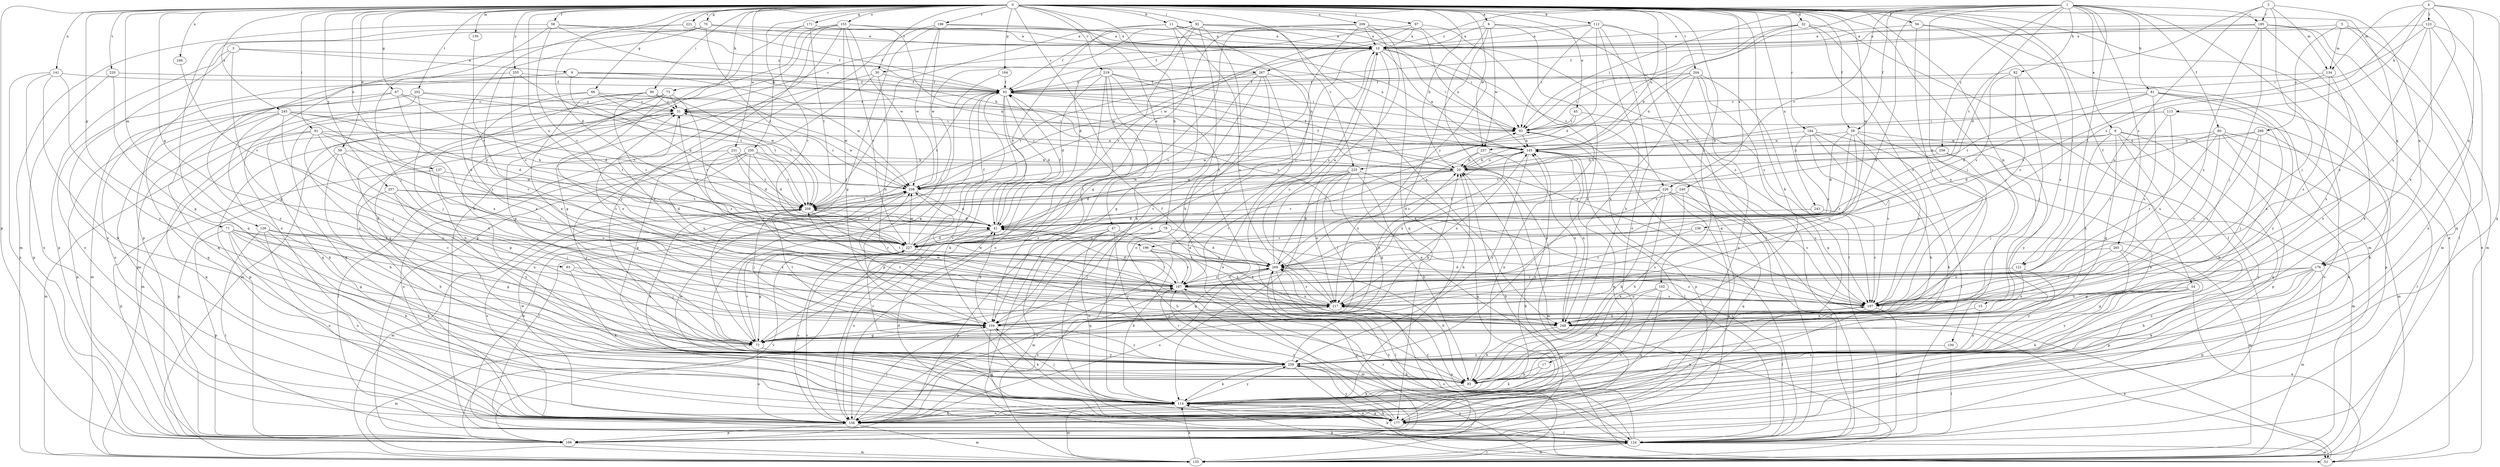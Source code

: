 strict digraph  {
0;
1;
2;
3;
4;
5;
6;
8;
9;
10;
11;
15;
17;
20;
30;
31;
32;
39;
41;
45;
47;
51;
54;
56;
58;
59;
60;
62;
63;
66;
67;
70;
71;
72;
73;
78;
81;
82;
83;
90;
91;
92;
93;
97;
100;
102;
104;
112;
113;
114;
121;
123;
124;
126;
130;
134;
135;
137;
141;
145;
153;
156;
164;
166;
171;
176;
177;
184;
185;
187;
196;
197;
198;
202;
204;
208;
209;
217;
219;
220;
221;
225;
226;
227;
231;
236;
237;
238;
240;
243;
245;
246;
248;
250;
255;
257;
258;
259;
265;
267;
268;
269;
0 -> 6  [label=a];
0 -> 11  [label=b];
0 -> 15  [label=b];
0 -> 17  [label=b];
0 -> 20  [label=b];
0 -> 30  [label=c];
0 -> 32  [label=d];
0 -> 39  [label=d];
0 -> 41  [label=d];
0 -> 45  [label=e];
0 -> 47  [label=e];
0 -> 51  [label=e];
0 -> 54  [label=f];
0 -> 56  [label=f];
0 -> 58  [label=f];
0 -> 59  [label=f];
0 -> 63  [label=g];
0 -> 66  [label=g];
0 -> 67  [label=g];
0 -> 70  [label=g];
0 -> 71  [label=g];
0 -> 73  [label=h];
0 -> 78  [label=h];
0 -> 90  [label=i];
0 -> 91  [label=i];
0 -> 92  [label=i];
0 -> 97  [label=j];
0 -> 100  [label=j];
0 -> 102  [label=j];
0 -> 104  [label=j];
0 -> 112  [label=k];
0 -> 121  [label=l];
0 -> 126  [label=m];
0 -> 130  [label=m];
0 -> 137  [label=n];
0 -> 141  [label=n];
0 -> 145  [label=n];
0 -> 153  [label=o];
0 -> 164  [label=p];
0 -> 166  [label=p];
0 -> 171  [label=q];
0 -> 176  [label=q];
0 -> 184  [label=r];
0 -> 196  [label=s];
0 -> 198  [label=t];
0 -> 202  [label=t];
0 -> 204  [label=t];
0 -> 209  [label=u];
0 -> 219  [label=v];
0 -> 220  [label=v];
0 -> 221  [label=v];
0 -> 225  [label=v];
0 -> 231  [label=w];
0 -> 236  [label=w];
0 -> 237  [label=w];
0 -> 240  [label=x];
0 -> 243  [label=x];
0 -> 245  [label=x];
0 -> 246  [label=x];
0 -> 250  [label=y];
0 -> 255  [label=y];
0 -> 257  [label=y];
1 -> 8  [label=a];
1 -> 41  [label=d];
1 -> 59  [label=f];
1 -> 60  [label=f];
1 -> 81  [label=h];
1 -> 82  [label=h];
1 -> 93  [label=i];
1 -> 104  [label=j];
1 -> 121  [label=l];
1 -> 156  [label=o];
1 -> 185  [label=r];
1 -> 217  [label=u];
1 -> 225  [label=v];
1 -> 226  [label=v];
1 -> 258  [label=y];
1 -> 265  [label=z];
1 -> 267  [label=z];
2 -> 104  [label=j];
2 -> 134  [label=m];
2 -> 176  [label=q];
2 -> 185  [label=r];
2 -> 208  [label=t];
2 -> 217  [label=u];
3 -> 9  [label=a];
3 -> 72  [label=g];
3 -> 156  [label=o];
3 -> 166  [label=p];
3 -> 267  [label=z];
4 -> 113  [label=k];
4 -> 123  [label=l];
4 -> 134  [label=m];
4 -> 176  [label=q];
4 -> 177  [label=q];
4 -> 196  [label=s];
4 -> 197  [label=s];
5 -> 10  [label=a];
5 -> 124  [label=l];
5 -> 134  [label=m];
5 -> 135  [label=m];
5 -> 268  [label=z];
6 -> 10  [label=a];
6 -> 114  [label=k];
6 -> 166  [label=p];
6 -> 197  [label=s];
6 -> 237  [label=w];
6 -> 259  [label=y];
8 -> 20  [label=b];
8 -> 72  [label=g];
8 -> 83  [label=h];
8 -> 156  [label=o];
8 -> 166  [label=p];
8 -> 177  [label=q];
8 -> 237  [label=w];
8 -> 248  [label=x];
9 -> 41  [label=d];
9 -> 62  [label=f];
9 -> 145  [label=n];
9 -> 177  [label=q];
9 -> 238  [label=w];
9 -> 259  [label=y];
10 -> 30  [label=c];
10 -> 51  [label=e];
10 -> 93  [label=i];
10 -> 104  [label=j];
10 -> 145  [label=n];
10 -> 226  [label=v];
10 -> 238  [label=w];
10 -> 269  [label=z];
11 -> 10  [label=a];
11 -> 93  [label=i];
11 -> 114  [label=k];
11 -> 187  [label=r];
11 -> 208  [label=t];
11 -> 217  [label=u];
11 -> 227  [label=v];
15 -> 248  [label=x];
15 -> 259  [label=y];
17 -> 83  [label=h];
17 -> 114  [label=k];
20 -> 31  [label=c];
20 -> 41  [label=d];
20 -> 62  [label=f];
20 -> 135  [label=m];
20 -> 145  [label=n];
20 -> 197  [label=s];
20 -> 208  [label=t];
20 -> 227  [label=v];
20 -> 238  [label=w];
30 -> 62  [label=f];
30 -> 72  [label=g];
30 -> 177  [label=q];
30 -> 217  [label=u];
31 -> 93  [label=i];
31 -> 135  [label=m];
31 -> 166  [label=p];
31 -> 187  [label=r];
31 -> 238  [label=w];
32 -> 10  [label=a];
32 -> 20  [label=b];
32 -> 93  [label=i];
32 -> 124  [label=l];
32 -> 197  [label=s];
32 -> 248  [label=x];
39 -> 20  [label=b];
39 -> 72  [label=g];
39 -> 83  [label=h];
39 -> 166  [label=p];
39 -> 187  [label=r];
41 -> 62  [label=f];
41 -> 156  [label=o];
41 -> 227  [label=v];
45 -> 93  [label=i];
45 -> 124  [label=l];
45 -> 238  [label=w];
47 -> 135  [label=m];
47 -> 166  [label=p];
47 -> 177  [label=q];
47 -> 227  [label=v];
47 -> 248  [label=x];
47 -> 259  [label=y];
51 -> 114  [label=k];
51 -> 145  [label=n];
51 -> 259  [label=y];
54 -> 51  [label=e];
54 -> 114  [label=k];
54 -> 156  [label=o];
54 -> 197  [label=s];
54 -> 259  [label=y];
56 -> 10  [label=a];
56 -> 135  [label=m];
56 -> 197  [label=s];
56 -> 248  [label=x];
58 -> 10  [label=a];
58 -> 20  [label=b];
58 -> 62  [label=f];
58 -> 104  [label=j];
58 -> 135  [label=m];
58 -> 227  [label=v];
59 -> 41  [label=d];
59 -> 114  [label=k];
59 -> 145  [label=n];
59 -> 187  [label=r];
59 -> 197  [label=s];
59 -> 217  [label=u];
59 -> 259  [label=y];
60 -> 41  [label=d];
60 -> 124  [label=l];
60 -> 135  [label=m];
60 -> 145  [label=n];
60 -> 177  [label=q];
60 -> 187  [label=r];
60 -> 197  [label=s];
62 -> 31  [label=c];
62 -> 41  [label=d];
62 -> 72  [label=g];
62 -> 114  [label=k];
62 -> 156  [label=o];
62 -> 166  [label=p];
62 -> 197  [label=s];
62 -> 208  [label=t];
63 -> 104  [label=j];
63 -> 114  [label=k];
63 -> 187  [label=r];
66 -> 31  [label=c];
66 -> 93  [label=i];
66 -> 166  [label=p];
66 -> 208  [label=t];
66 -> 248  [label=x];
67 -> 31  [label=c];
67 -> 41  [label=d];
67 -> 156  [label=o];
67 -> 177  [label=q];
67 -> 248  [label=x];
70 -> 10  [label=a];
70 -> 93  [label=i];
70 -> 156  [label=o];
70 -> 166  [label=p];
70 -> 187  [label=r];
70 -> 208  [label=t];
71 -> 72  [label=g];
71 -> 104  [label=j];
71 -> 114  [label=k];
71 -> 156  [label=o];
71 -> 166  [label=p];
71 -> 217  [label=u];
71 -> 227  [label=v];
72 -> 20  [label=b];
72 -> 135  [label=m];
72 -> 156  [label=o];
72 -> 187  [label=r];
72 -> 227  [label=v];
72 -> 259  [label=y];
73 -> 31  [label=c];
73 -> 72  [label=g];
73 -> 83  [label=h];
73 -> 135  [label=m];
73 -> 227  [label=v];
73 -> 248  [label=x];
78 -> 83  [label=h];
78 -> 104  [label=j];
78 -> 197  [label=s];
78 -> 227  [label=v];
78 -> 248  [label=x];
81 -> 31  [label=c];
81 -> 41  [label=d];
81 -> 166  [label=p];
81 -> 197  [label=s];
81 -> 208  [label=t];
81 -> 248  [label=x];
81 -> 259  [label=y];
82 -> 62  [label=f];
82 -> 104  [label=j];
82 -> 227  [label=v];
82 -> 269  [label=z];
83 -> 31  [label=c];
83 -> 114  [label=k];
83 -> 145  [label=n];
90 -> 31  [label=c];
90 -> 177  [label=q];
90 -> 208  [label=t];
90 -> 227  [label=v];
90 -> 238  [label=w];
90 -> 248  [label=x];
91 -> 72  [label=g];
91 -> 135  [label=m];
91 -> 145  [label=n];
91 -> 177  [label=q];
91 -> 208  [label=t];
91 -> 227  [label=v];
91 -> 248  [label=x];
92 -> 10  [label=a];
92 -> 41  [label=d];
92 -> 62  [label=f];
92 -> 83  [label=h];
92 -> 124  [label=l];
92 -> 197  [label=s];
92 -> 227  [label=v];
92 -> 238  [label=w];
92 -> 248  [label=x];
93 -> 145  [label=n];
93 -> 166  [label=p];
93 -> 238  [label=w];
97 -> 10  [label=a];
97 -> 62  [label=f];
97 -> 187  [label=r];
97 -> 238  [label=w];
97 -> 269  [label=z];
100 -> 124  [label=l];
100 -> 259  [label=y];
102 -> 83  [label=h];
102 -> 124  [label=l];
102 -> 156  [label=o];
102 -> 177  [label=q];
102 -> 217  [label=u];
104 -> 20  [label=b];
104 -> 41  [label=d];
104 -> 72  [label=g];
104 -> 114  [label=k];
104 -> 177  [label=q];
104 -> 208  [label=t];
104 -> 217  [label=u];
104 -> 259  [label=y];
112 -> 10  [label=a];
112 -> 31  [label=c];
112 -> 41  [label=d];
112 -> 83  [label=h];
112 -> 93  [label=i];
112 -> 124  [label=l];
112 -> 156  [label=o];
112 -> 177  [label=q];
113 -> 20  [label=b];
113 -> 93  [label=i];
113 -> 114  [label=k];
113 -> 187  [label=r];
113 -> 217  [label=u];
114 -> 104  [label=j];
114 -> 135  [label=m];
114 -> 145  [label=n];
114 -> 156  [label=o];
114 -> 177  [label=q];
114 -> 238  [label=w];
114 -> 259  [label=y];
121 -> 187  [label=r];
121 -> 248  [label=x];
121 -> 259  [label=y];
123 -> 10  [label=a];
123 -> 93  [label=i];
123 -> 156  [label=o];
123 -> 177  [label=q];
123 -> 217  [label=u];
123 -> 248  [label=x];
124 -> 51  [label=e];
124 -> 93  [label=i];
124 -> 114  [label=k];
124 -> 135  [label=m];
124 -> 187  [label=r];
124 -> 217  [label=u];
124 -> 238  [label=w];
124 -> 269  [label=z];
126 -> 72  [label=g];
126 -> 114  [label=k];
126 -> 124  [label=l];
126 -> 156  [label=o];
126 -> 197  [label=s];
126 -> 227  [label=v];
130 -> 227  [label=v];
134 -> 62  [label=f];
134 -> 197  [label=s];
134 -> 227  [label=v];
134 -> 248  [label=x];
135 -> 114  [label=k];
135 -> 124  [label=l];
135 -> 217  [label=u];
137 -> 166  [label=p];
137 -> 217  [label=u];
137 -> 238  [label=w];
141 -> 62  [label=f];
141 -> 114  [label=k];
141 -> 156  [label=o];
141 -> 166  [label=p];
141 -> 259  [label=y];
145 -> 20  [label=b];
145 -> 62  [label=f];
145 -> 124  [label=l];
145 -> 177  [label=q];
145 -> 217  [label=u];
145 -> 259  [label=y];
145 -> 269  [label=z];
153 -> 10  [label=a];
153 -> 104  [label=j];
153 -> 114  [label=k];
153 -> 124  [label=l];
153 -> 156  [label=o];
153 -> 197  [label=s];
153 -> 227  [label=v];
153 -> 238  [label=w];
153 -> 259  [label=y];
156 -> 104  [label=j];
156 -> 114  [label=k];
156 -> 135  [label=m];
156 -> 166  [label=p];
156 -> 227  [label=v];
156 -> 238  [label=w];
164 -> 62  [label=f];
164 -> 259  [label=y];
166 -> 10  [label=a];
166 -> 20  [label=b];
166 -> 135  [label=m];
166 -> 227  [label=v];
166 -> 269  [label=z];
171 -> 10  [label=a];
171 -> 83  [label=h];
171 -> 208  [label=t];
171 -> 227  [label=v];
176 -> 72  [label=g];
176 -> 83  [label=h];
176 -> 114  [label=k];
176 -> 135  [label=m];
176 -> 166  [label=p];
176 -> 187  [label=r];
176 -> 259  [label=y];
177 -> 20  [label=b];
177 -> 41  [label=d];
177 -> 114  [label=k];
177 -> 124  [label=l];
177 -> 187  [label=r];
177 -> 259  [label=y];
184 -> 83  [label=h];
184 -> 114  [label=k];
184 -> 124  [label=l];
184 -> 145  [label=n];
184 -> 197  [label=s];
184 -> 269  [label=z];
185 -> 10  [label=a];
185 -> 51  [label=e];
185 -> 62  [label=f];
185 -> 104  [label=j];
185 -> 114  [label=k];
185 -> 135  [label=m];
185 -> 197  [label=s];
187 -> 41  [label=d];
187 -> 135  [label=m];
187 -> 156  [label=o];
187 -> 197  [label=s];
187 -> 208  [label=t];
187 -> 217  [label=u];
187 -> 269  [label=z];
196 -> 114  [label=k];
196 -> 156  [label=o];
196 -> 187  [label=r];
196 -> 269  [label=z];
197 -> 31  [label=c];
197 -> 41  [label=d];
197 -> 124  [label=l];
197 -> 156  [label=o];
197 -> 248  [label=x];
197 -> 269  [label=z];
198 -> 10  [label=a];
198 -> 72  [label=g];
198 -> 104  [label=j];
198 -> 145  [label=n];
198 -> 166  [label=p];
198 -> 238  [label=w];
202 -> 31  [label=c];
202 -> 104  [label=j];
202 -> 135  [label=m];
202 -> 177  [label=q];
202 -> 238  [label=w];
204 -> 62  [label=f];
204 -> 93  [label=i];
204 -> 124  [label=l];
204 -> 145  [label=n];
204 -> 156  [label=o];
204 -> 177  [label=q];
204 -> 248  [label=x];
208 -> 41  [label=d];
208 -> 83  [label=h];
208 -> 104  [label=j];
208 -> 135  [label=m];
208 -> 156  [label=o];
208 -> 187  [label=r];
209 -> 10  [label=a];
209 -> 72  [label=g];
209 -> 114  [label=k];
209 -> 145  [label=n];
209 -> 156  [label=o];
209 -> 177  [label=q];
209 -> 227  [label=v];
217 -> 104  [label=j];
217 -> 145  [label=n];
217 -> 238  [label=w];
217 -> 269  [label=z];
219 -> 41  [label=d];
219 -> 62  [label=f];
219 -> 93  [label=i];
219 -> 104  [label=j];
219 -> 124  [label=l];
219 -> 145  [label=n];
219 -> 156  [label=o];
219 -> 269  [label=z];
220 -> 62  [label=f];
220 -> 72  [label=g];
220 -> 166  [label=p];
221 -> 10  [label=a];
221 -> 62  [label=f];
221 -> 177  [label=q];
221 -> 217  [label=u];
225 -> 72  [label=g];
225 -> 83  [label=h];
225 -> 104  [label=j];
225 -> 177  [label=q];
225 -> 187  [label=r];
225 -> 217  [label=u];
225 -> 227  [label=v];
225 -> 238  [label=w];
226 -> 41  [label=d];
226 -> 83  [label=h];
226 -> 114  [label=k];
226 -> 124  [label=l];
226 -> 166  [label=p];
226 -> 197  [label=s];
226 -> 208  [label=t];
226 -> 269  [label=z];
227 -> 31  [label=c];
227 -> 41  [label=d];
227 -> 62  [label=f];
227 -> 72  [label=g];
227 -> 156  [label=o];
227 -> 187  [label=r];
227 -> 238  [label=w];
227 -> 269  [label=z];
231 -> 20  [label=b];
231 -> 41  [label=d];
231 -> 124  [label=l];
231 -> 208  [label=t];
231 -> 269  [label=z];
236 -> 135  [label=m];
236 -> 187  [label=r];
236 -> 227  [label=v];
237 -> 20  [label=b];
237 -> 217  [label=u];
237 -> 248  [label=x];
238 -> 31  [label=c];
238 -> 41  [label=d];
238 -> 124  [label=l];
238 -> 208  [label=t];
240 -> 83  [label=h];
240 -> 177  [label=q];
240 -> 208  [label=t];
243 -> 41  [label=d];
243 -> 197  [label=s];
245 -> 41  [label=d];
245 -> 93  [label=i];
245 -> 104  [label=j];
245 -> 114  [label=k];
245 -> 156  [label=o];
245 -> 166  [label=p];
245 -> 208  [label=t];
245 -> 269  [label=z];
246 -> 227  [label=v];
248 -> 51  [label=e];
248 -> 62  [label=f];
248 -> 83  [label=h];
248 -> 145  [label=n];
248 -> 197  [label=s];
248 -> 208  [label=t];
248 -> 238  [label=w];
250 -> 20  [label=b];
250 -> 41  [label=d];
250 -> 156  [label=o];
250 -> 187  [label=r];
250 -> 208  [label=t];
250 -> 217  [label=u];
250 -> 259  [label=y];
255 -> 62  [label=f];
255 -> 156  [label=o];
255 -> 208  [label=t];
255 -> 227  [label=v];
257 -> 41  [label=d];
257 -> 83  [label=h];
257 -> 104  [label=j];
257 -> 208  [label=t];
257 -> 259  [label=y];
258 -> 20  [label=b];
258 -> 104  [label=j];
258 -> 135  [label=m];
258 -> 208  [label=t];
259 -> 20  [label=b];
259 -> 51  [label=e];
259 -> 83  [label=h];
259 -> 114  [label=k];
259 -> 187  [label=r];
259 -> 227  [label=v];
265 -> 72  [label=g];
265 -> 166  [label=p];
265 -> 197  [label=s];
265 -> 269  [label=z];
267 -> 51  [label=e];
267 -> 62  [label=f];
267 -> 72  [label=g];
267 -> 156  [label=o];
267 -> 208  [label=t];
267 -> 217  [label=u];
267 -> 227  [label=v];
268 -> 20  [label=b];
268 -> 104  [label=j];
268 -> 145  [label=n];
268 -> 156  [label=o];
268 -> 197  [label=s];
269 -> 10  [label=a];
269 -> 41  [label=d];
269 -> 72  [label=g];
269 -> 83  [label=h];
269 -> 93  [label=i];
269 -> 124  [label=l];
269 -> 156  [label=o];
269 -> 166  [label=p];
269 -> 187  [label=r];
}
